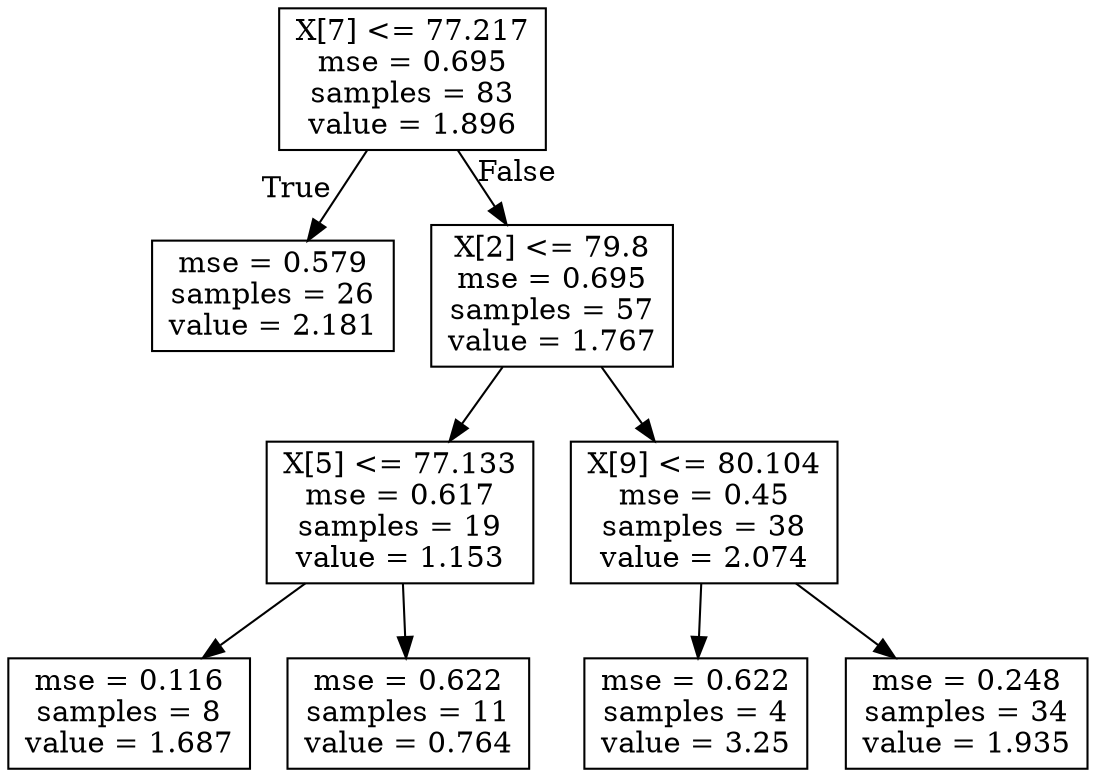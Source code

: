 digraph Tree {
node [shape=box] ;
0 [label="X[7] <= 77.217\nmse = 0.695\nsamples = 83\nvalue = 1.896"] ;
1 [label="mse = 0.579\nsamples = 26\nvalue = 2.181"] ;
0 -> 1 [labeldistance=2.5, labelangle=45, headlabel="True"] ;
2 [label="X[2] <= 79.8\nmse = 0.695\nsamples = 57\nvalue = 1.767"] ;
0 -> 2 [labeldistance=2.5, labelangle=-45, headlabel="False"] ;
3 [label="X[5] <= 77.133\nmse = 0.617\nsamples = 19\nvalue = 1.153"] ;
2 -> 3 ;
7 [label="mse = 0.116\nsamples = 8\nvalue = 1.687"] ;
3 -> 7 ;
8 [label="mse = 0.622\nsamples = 11\nvalue = 0.764"] ;
3 -> 8 ;
4 [label="X[9] <= 80.104\nmse = 0.45\nsamples = 38\nvalue = 2.074"] ;
2 -> 4 ;
5 [label="mse = 0.622\nsamples = 4\nvalue = 3.25"] ;
4 -> 5 ;
6 [label="mse = 0.248\nsamples = 34\nvalue = 1.935"] ;
4 -> 6 ;
}
